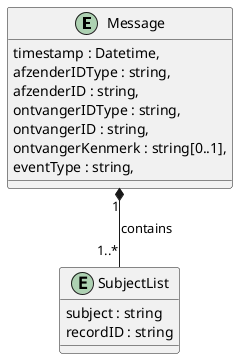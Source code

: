 @startuml rfc0008-06-message-erd.puml

entity Message {
  timestamp : Datetime,
  afzenderIDType : string,
  afzenderID : string,
  ontvangerIDType : string,
  ontvangerID : string,
  ontvangerKenmerk : string[0..1],
  eventType : string,
}
entity SubjectList {
      subject : string
      recordID : string
    }

Message "1" *-- "1..*" SubjectList: contains

@enduml